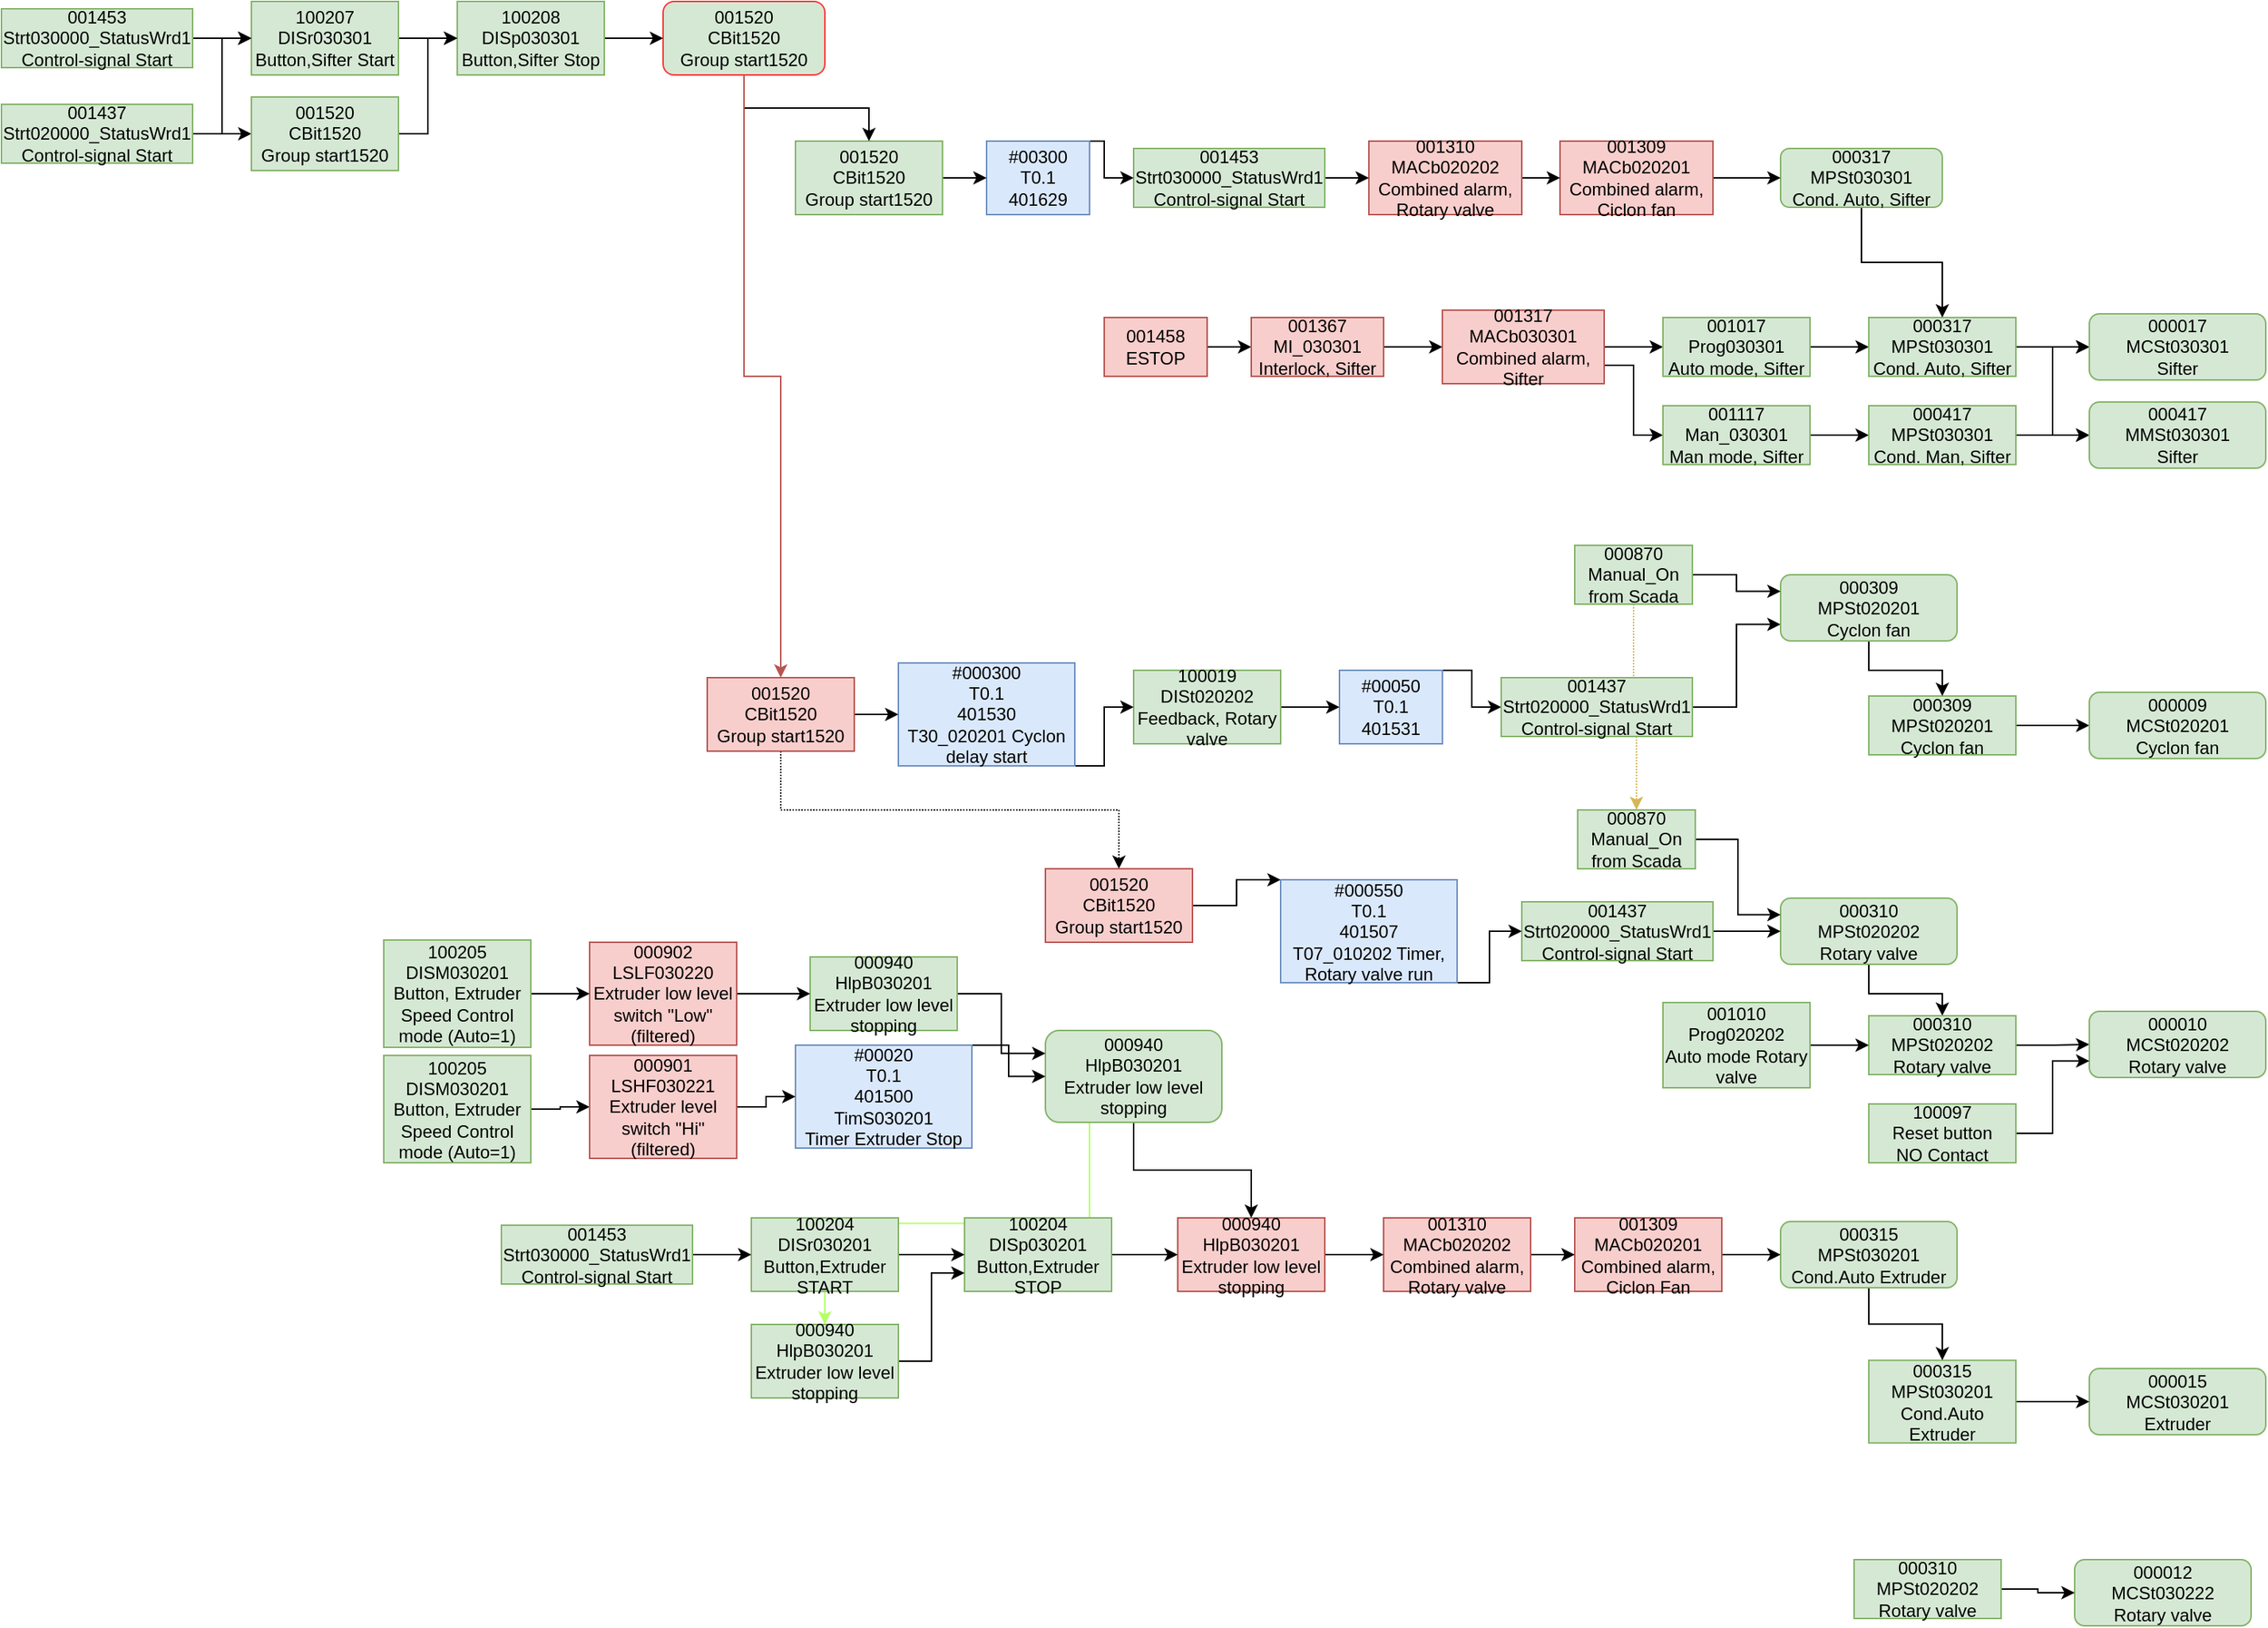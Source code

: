 <mxfile version="12.9.9" type="github">
  <diagram id="Kbkp-4-T_OLsPOK1kFyy" name="Страница 1">
    <mxGraphModel dx="1422" dy="769" grid="1" gridSize="10" guides="1" tooltips="1" connect="1" arrows="1" fold="1" page="1" pageScale="1" pageWidth="827" pageHeight="1169" math="0" shadow="0">
      <root>
        <mxCell id="0" />
        <mxCell id="1" parent="0" />
        <mxCell id="FJBymsE0dqp0S2sLHzOU-123" style="edgeStyle=orthogonalEdgeStyle;rounded=0;orthogonalLoop=1;jettySize=auto;html=1;exitX=0.25;exitY=1;exitDx=0;exitDy=0;strokeColor=#B3FF66;" edge="1" parent="1" source="FJBymsE0dqp0S2sLHzOU-106" target="FJBymsE0dqp0S2sLHzOU-99">
          <mxGeometry relative="1" as="geometry" />
        </mxCell>
        <mxCell id="FJBymsE0dqp0S2sLHzOU-3" style="edgeStyle=orthogonalEdgeStyle;rounded=0;orthogonalLoop=1;jettySize=auto;html=1;exitX=1;exitY=0.5;exitDx=0;exitDy=0;entryX=0;entryY=0.5;entryDx=0;entryDy=0;" edge="1" parent="1" source="FJBymsE0dqp0S2sLHzOU-1" target="FJBymsE0dqp0S2sLHzOU-2">
          <mxGeometry relative="1" as="geometry" />
        </mxCell>
        <mxCell id="FJBymsE0dqp0S2sLHzOU-1" value="&lt;div&gt;001458&lt;/div&gt;&lt;div&gt;ESTOP&lt;br&gt;&lt;/div&gt;" style="rounded=0;whiteSpace=wrap;html=1;fillColor=#f8cecc;strokeColor=#b85450;" vertex="1" parent="1">
          <mxGeometry x="800" y="255" width="70" height="40" as="geometry" />
        </mxCell>
        <mxCell id="FJBymsE0dqp0S2sLHzOU-5" style="edgeStyle=orthogonalEdgeStyle;rounded=0;orthogonalLoop=1;jettySize=auto;html=1;exitX=1;exitY=0.5;exitDx=0;exitDy=0;entryX=0;entryY=0.5;entryDx=0;entryDy=0;" edge="1" parent="1" source="FJBymsE0dqp0S2sLHzOU-2" target="FJBymsE0dqp0S2sLHzOU-4">
          <mxGeometry relative="1" as="geometry" />
        </mxCell>
        <mxCell id="FJBymsE0dqp0S2sLHzOU-2" value="&lt;div&gt;001367&lt;/div&gt;&lt;div&gt;MI_030301&lt;/div&gt;&lt;div&gt;Interlock, Sifter&lt;br&gt;&lt;/div&gt;" style="rounded=0;whiteSpace=wrap;html=1;fillColor=#f8cecc;strokeColor=#b85450;" vertex="1" parent="1">
          <mxGeometry x="900" y="255" width="90" height="40" as="geometry" />
        </mxCell>
        <mxCell id="FJBymsE0dqp0S2sLHzOU-7" style="edgeStyle=orthogonalEdgeStyle;rounded=0;orthogonalLoop=1;jettySize=auto;html=1;exitX=1;exitY=0.5;exitDx=0;exitDy=0;entryX=0;entryY=0.5;entryDx=0;entryDy=0;" edge="1" parent="1" source="FJBymsE0dqp0S2sLHzOU-4" target="FJBymsE0dqp0S2sLHzOU-6">
          <mxGeometry relative="1" as="geometry" />
        </mxCell>
        <mxCell id="FJBymsE0dqp0S2sLHzOU-9" style="edgeStyle=orthogonalEdgeStyle;rounded=0;orthogonalLoop=1;jettySize=auto;html=1;exitX=1;exitY=0.75;exitDx=0;exitDy=0;entryX=0;entryY=0.5;entryDx=0;entryDy=0;" edge="1" parent="1" source="FJBymsE0dqp0S2sLHzOU-4" target="FJBymsE0dqp0S2sLHzOU-8">
          <mxGeometry relative="1" as="geometry" />
        </mxCell>
        <mxCell id="FJBymsE0dqp0S2sLHzOU-4" value="&lt;div&gt;001317&lt;/div&gt;&lt;div&gt;MACb030301&lt;/div&gt;&lt;div&gt;Combined alarm, Sifter&lt;br&gt;&lt;/div&gt;" style="rounded=0;whiteSpace=wrap;html=1;fillColor=#f8cecc;strokeColor=#b85450;" vertex="1" parent="1">
          <mxGeometry x="1030" y="250" width="110" height="50" as="geometry" />
        </mxCell>
        <mxCell id="FJBymsE0dqp0S2sLHzOU-12" style="edgeStyle=orthogonalEdgeStyle;rounded=0;orthogonalLoop=1;jettySize=auto;html=1;exitX=1;exitY=0.5;exitDx=0;exitDy=0;entryX=0;entryY=0.5;entryDx=0;entryDy=0;" edge="1" parent="1" source="FJBymsE0dqp0S2sLHzOU-6" target="FJBymsE0dqp0S2sLHzOU-10">
          <mxGeometry relative="1" as="geometry" />
        </mxCell>
        <mxCell id="FJBymsE0dqp0S2sLHzOU-6" value="&lt;div&gt;001017&lt;/div&gt;&lt;div&gt;Prog030301&lt;/div&gt;&lt;div&gt;Auto mode, Sifter&lt;br&gt;&lt;/div&gt;" style="rounded=0;whiteSpace=wrap;html=1;fillColor=#d5e8d4;strokeColor=#82b366;" vertex="1" parent="1">
          <mxGeometry x="1180" y="255" width="100" height="40" as="geometry" />
        </mxCell>
        <mxCell id="FJBymsE0dqp0S2sLHzOU-13" style="edgeStyle=orthogonalEdgeStyle;rounded=0;orthogonalLoop=1;jettySize=auto;html=1;exitX=1;exitY=0.5;exitDx=0;exitDy=0;entryX=0;entryY=0.5;entryDx=0;entryDy=0;" edge="1" parent="1" source="FJBymsE0dqp0S2sLHzOU-8" target="FJBymsE0dqp0S2sLHzOU-11">
          <mxGeometry relative="1" as="geometry" />
        </mxCell>
        <mxCell id="FJBymsE0dqp0S2sLHzOU-8" value="&lt;div&gt;001117&lt;/div&gt;&lt;div&gt;Man_030301&lt;/div&gt;&lt;div&gt;Man mode, Sifter&lt;br&gt;&lt;/div&gt;" style="rounded=0;whiteSpace=wrap;html=1;fillColor=#d5e8d4;strokeColor=#82b366;" vertex="1" parent="1">
          <mxGeometry x="1180" y="315" width="100" height="40" as="geometry" />
        </mxCell>
        <mxCell id="FJBymsE0dqp0S2sLHzOU-15" style="edgeStyle=orthogonalEdgeStyle;rounded=0;orthogonalLoop=1;jettySize=auto;html=1;exitX=1;exitY=0.5;exitDx=0;exitDy=0;entryX=0;entryY=0.5;entryDx=0;entryDy=0;" edge="1" parent="1" source="FJBymsE0dqp0S2sLHzOU-10" target="FJBymsE0dqp0S2sLHzOU-14">
          <mxGeometry relative="1" as="geometry" />
        </mxCell>
        <mxCell id="FJBymsE0dqp0S2sLHzOU-19" style="edgeStyle=orthogonalEdgeStyle;rounded=0;orthogonalLoop=1;jettySize=auto;html=1;exitX=1;exitY=0.5;exitDx=0;exitDy=0;entryX=0;entryY=0.5;entryDx=0;entryDy=0;" edge="1" parent="1" source="FJBymsE0dqp0S2sLHzOU-10" target="FJBymsE0dqp0S2sLHzOU-16">
          <mxGeometry relative="1" as="geometry" />
        </mxCell>
        <mxCell id="FJBymsE0dqp0S2sLHzOU-10" value="&lt;div&gt;000317&lt;/div&gt;&lt;div&gt;MPSt030301&lt;/div&gt;&lt;div&gt;Cond. Auto, Sifter&lt;br&gt;&lt;/div&gt;" style="rounded=0;whiteSpace=wrap;html=1;fillColor=#d5e8d4;strokeColor=#82b366;" vertex="1" parent="1">
          <mxGeometry x="1320" y="255" width="100" height="40" as="geometry" />
        </mxCell>
        <mxCell id="FJBymsE0dqp0S2sLHzOU-17" style="edgeStyle=orthogonalEdgeStyle;rounded=0;orthogonalLoop=1;jettySize=auto;html=1;exitX=1;exitY=0.5;exitDx=0;exitDy=0;entryX=0;entryY=0.5;entryDx=0;entryDy=0;" edge="1" parent="1" source="FJBymsE0dqp0S2sLHzOU-11" target="FJBymsE0dqp0S2sLHzOU-16">
          <mxGeometry relative="1" as="geometry" />
        </mxCell>
        <mxCell id="FJBymsE0dqp0S2sLHzOU-18" style="edgeStyle=orthogonalEdgeStyle;rounded=0;orthogonalLoop=1;jettySize=auto;html=1;exitX=1;exitY=0.5;exitDx=0;exitDy=0;entryX=0;entryY=0.5;entryDx=0;entryDy=0;" edge="1" parent="1" source="FJBymsE0dqp0S2sLHzOU-11" target="FJBymsE0dqp0S2sLHzOU-14">
          <mxGeometry relative="1" as="geometry" />
        </mxCell>
        <mxCell id="FJBymsE0dqp0S2sLHzOU-11" value="&lt;div&gt;000417&lt;/div&gt;&lt;div&gt;MPSt030301&lt;/div&gt;&lt;div&gt;Cond. Man, Sifter&lt;br&gt;&lt;/div&gt;" style="rounded=0;whiteSpace=wrap;html=1;fillColor=#d5e8d4;strokeColor=#82b366;" vertex="1" parent="1">
          <mxGeometry x="1320" y="315" width="100" height="40" as="geometry" />
        </mxCell>
        <mxCell id="FJBymsE0dqp0S2sLHzOU-14" value="&lt;div&gt;000017&lt;/div&gt;&lt;div&gt;MCSt030301&lt;/div&gt;&lt;div&gt;Sifter&lt;/div&gt;" style="rounded=1;whiteSpace=wrap;html=1;fillColor=#d5e8d4;strokeColor=#82b366;" vertex="1" parent="1">
          <mxGeometry x="1470" y="252.5" width="120" height="45" as="geometry" />
        </mxCell>
        <mxCell id="FJBymsE0dqp0S2sLHzOU-16" value="&lt;div&gt;000417&lt;/div&gt;&lt;div&gt;MMSt030301&lt;/div&gt;&lt;div&gt;Sifter&lt;/div&gt;" style="rounded=1;whiteSpace=wrap;html=1;fillColor=#d5e8d4;strokeColor=#82b366;" vertex="1" parent="1">
          <mxGeometry x="1470" y="312.5" width="120" height="45" as="geometry" />
        </mxCell>
        <mxCell id="FJBymsE0dqp0S2sLHzOU-21" style="edgeStyle=orthogonalEdgeStyle;rounded=0;orthogonalLoop=1;jettySize=auto;html=1;exitX=0.5;exitY=1;exitDx=0;exitDy=0;entryX=0.5;entryY=0;entryDx=0;entryDy=0;" edge="1" parent="1" source="FJBymsE0dqp0S2sLHzOU-20" target="FJBymsE0dqp0S2sLHzOU-10">
          <mxGeometry relative="1" as="geometry" />
        </mxCell>
        <mxCell id="FJBymsE0dqp0S2sLHzOU-20" value="&lt;div&gt;000317&lt;/div&gt;&lt;div&gt;MPSt030301&lt;/div&gt;&lt;div&gt;Cond. Auto, Sifter&lt;br&gt;&lt;/div&gt;" style="rounded=1;whiteSpace=wrap;html=1;fillColor=#d5e8d4;strokeColor=#82b366;" vertex="1" parent="1">
          <mxGeometry x="1260" y="140" width="110" height="40" as="geometry" />
        </mxCell>
        <mxCell id="FJBymsE0dqp0S2sLHzOU-23" style="edgeStyle=orthogonalEdgeStyle;rounded=0;orthogonalLoop=1;jettySize=auto;html=1;exitX=1;exitY=0.5;exitDx=0;exitDy=0;entryX=0;entryY=0.5;entryDx=0;entryDy=0;" edge="1" parent="1" source="FJBymsE0dqp0S2sLHzOU-22" target="FJBymsE0dqp0S2sLHzOU-20">
          <mxGeometry relative="1" as="geometry" />
        </mxCell>
        <mxCell id="FJBymsE0dqp0S2sLHzOU-22" value="&lt;div&gt;001309&lt;/div&gt;&lt;div&gt;MACb020201&lt;/div&gt;Combined alarm, Ciclon fan" style="rounded=0;whiteSpace=wrap;html=1;fillColor=#f8cecc;strokeColor=#b85450;" vertex="1" parent="1">
          <mxGeometry x="1110" y="135" width="104" height="50" as="geometry" />
        </mxCell>
        <mxCell id="FJBymsE0dqp0S2sLHzOU-25" style="edgeStyle=orthogonalEdgeStyle;rounded=0;orthogonalLoop=1;jettySize=auto;html=1;exitX=1;exitY=0.5;exitDx=0;exitDy=0;entryX=0;entryY=0.5;entryDx=0;entryDy=0;" edge="1" parent="1" source="FJBymsE0dqp0S2sLHzOU-24" target="FJBymsE0dqp0S2sLHzOU-22">
          <mxGeometry relative="1" as="geometry" />
        </mxCell>
        <mxCell id="FJBymsE0dqp0S2sLHzOU-24" value="&lt;div&gt;001310&lt;/div&gt;&lt;div&gt;MACb020202&lt;/div&gt;Combined alarm, Rotary valve" style="rounded=0;whiteSpace=wrap;html=1;fillColor=#f8cecc;strokeColor=#b85450;" vertex="1" parent="1">
          <mxGeometry x="980" y="135" width="104" height="50" as="geometry" />
        </mxCell>
        <mxCell id="FJBymsE0dqp0S2sLHzOU-27" style="edgeStyle=orthogonalEdgeStyle;rounded=0;orthogonalLoop=1;jettySize=auto;html=1;exitX=1;exitY=0.5;exitDx=0;exitDy=0;entryX=0;entryY=0.5;entryDx=0;entryDy=0;" edge="1" parent="1" source="FJBymsE0dqp0S2sLHzOU-26" target="FJBymsE0dqp0S2sLHzOU-24">
          <mxGeometry relative="1" as="geometry" />
        </mxCell>
        <mxCell id="FJBymsE0dqp0S2sLHzOU-26" value="&lt;div&gt;001453&lt;/div&gt;&lt;div&gt;Strt030000_StatusWrd1&lt;/div&gt;&lt;div&gt;Control-signal Start&lt;br&gt;&lt;/div&gt;" style="rounded=0;whiteSpace=wrap;html=1;fillColor=#d5e8d4;strokeColor=#82b366;" vertex="1" parent="1">
          <mxGeometry x="820" y="140" width="130" height="40" as="geometry" />
        </mxCell>
        <mxCell id="FJBymsE0dqp0S2sLHzOU-29" style="edgeStyle=orthogonalEdgeStyle;rounded=0;orthogonalLoop=1;jettySize=auto;html=1;exitX=1;exitY=0;exitDx=0;exitDy=0;entryX=0;entryY=0.5;entryDx=0;entryDy=0;" edge="1" parent="1" source="FJBymsE0dqp0S2sLHzOU-28" target="FJBymsE0dqp0S2sLHzOU-26">
          <mxGeometry relative="1" as="geometry">
            <Array as="points">
              <mxPoint x="800" y="135" />
              <mxPoint x="800" y="160" />
            </Array>
          </mxGeometry>
        </mxCell>
        <mxCell id="FJBymsE0dqp0S2sLHzOU-28" value="&lt;div&gt;#00300&lt;/div&gt;&lt;div&gt;T0.1&lt;/div&gt;&lt;div&gt;401629&lt;br&gt;&lt;/div&gt;" style="rounded=0;whiteSpace=wrap;html=1;fillColor=#dae8fc;strokeColor=#6c8ebf;" vertex="1" parent="1">
          <mxGeometry x="720" y="135" width="70" height="50" as="geometry" />
        </mxCell>
        <mxCell id="FJBymsE0dqp0S2sLHzOU-31" style="edgeStyle=orthogonalEdgeStyle;rounded=0;orthogonalLoop=1;jettySize=auto;html=1;exitX=1;exitY=0.5;exitDx=0;exitDy=0;entryX=0;entryY=0.5;entryDx=0;entryDy=0;" edge="1" parent="1" source="FJBymsE0dqp0S2sLHzOU-30" target="FJBymsE0dqp0S2sLHzOU-28">
          <mxGeometry relative="1" as="geometry" />
        </mxCell>
        <mxCell id="FJBymsE0dqp0S2sLHzOU-30" value="&lt;div&gt;001520&lt;/div&gt;&lt;div&gt;CBit1520&lt;br&gt;&lt;/div&gt;&lt;div&gt;Group start1520&lt;br&gt;&lt;/div&gt;" style="rounded=0;whiteSpace=wrap;html=1;fillColor=#d5e8d4;strokeColor=#82b366;" vertex="1" parent="1">
          <mxGeometry x="590" y="135" width="100" height="50" as="geometry" />
        </mxCell>
        <mxCell id="FJBymsE0dqp0S2sLHzOU-33" style="edgeStyle=orthogonalEdgeStyle;rounded=0;orthogonalLoop=1;jettySize=auto;html=1;exitX=0.5;exitY=1;exitDx=0;exitDy=0;entryX=0.5;entryY=0;entryDx=0;entryDy=0;" edge="1" parent="1" source="FJBymsE0dqp0S2sLHzOU-32" target="FJBymsE0dqp0S2sLHzOU-30">
          <mxGeometry relative="1" as="geometry" />
        </mxCell>
        <mxCell id="FJBymsE0dqp0S2sLHzOU-60" style="edgeStyle=orthogonalEdgeStyle;rounded=0;orthogonalLoop=1;jettySize=auto;html=1;entryX=0.5;entryY=0;entryDx=0;entryDy=0;fillColor=#f8cecc;strokeColor=#b85450;" edge="1" parent="1" source="FJBymsE0dqp0S2sLHzOU-32" target="FJBymsE0dqp0S2sLHzOU-58">
          <mxGeometry relative="1" as="geometry" />
        </mxCell>
        <mxCell id="FJBymsE0dqp0S2sLHzOU-32" value="&lt;div&gt;001520&lt;/div&gt;&lt;div&gt;CBit1520&lt;br&gt;&lt;/div&gt;&lt;div&gt;Group start1520&lt;br&gt;&lt;/div&gt;" style="rounded=1;whiteSpace=wrap;html=1;fillColor=#d5e8d4;strokeColor=#FF3333;" vertex="1" parent="1">
          <mxGeometry x="500" y="40" width="110" height="50" as="geometry" />
        </mxCell>
        <mxCell id="FJBymsE0dqp0S2sLHzOU-35" style="edgeStyle=orthogonalEdgeStyle;rounded=0;orthogonalLoop=1;jettySize=auto;html=1;exitX=1;exitY=0.5;exitDx=0;exitDy=0;entryX=0;entryY=0.5;entryDx=0;entryDy=0;" edge="1" parent="1" source="FJBymsE0dqp0S2sLHzOU-34" target="FJBymsE0dqp0S2sLHzOU-32">
          <mxGeometry relative="1" as="geometry" />
        </mxCell>
        <mxCell id="FJBymsE0dqp0S2sLHzOU-34" value="&lt;div&gt;100208&lt;/div&gt;&lt;div&gt;DISp030301&lt;br&gt;&lt;/div&gt;&lt;div&gt;Button,Sifter Stop&lt;br&gt;&lt;/div&gt;" style="rounded=0;whiteSpace=wrap;html=1;fillColor=#d5e8d4;strokeColor=#82b366;" vertex="1" parent="1">
          <mxGeometry x="360" y="40" width="100" height="50" as="geometry" />
        </mxCell>
        <mxCell id="FJBymsE0dqp0S2sLHzOU-37" style="edgeStyle=orthogonalEdgeStyle;rounded=0;orthogonalLoop=1;jettySize=auto;html=1;exitX=1;exitY=0.5;exitDx=0;exitDy=0;entryX=0;entryY=0.5;entryDx=0;entryDy=0;" edge="1" parent="1" source="FJBymsE0dqp0S2sLHzOU-36" target="FJBymsE0dqp0S2sLHzOU-34">
          <mxGeometry relative="1" as="geometry" />
        </mxCell>
        <mxCell id="FJBymsE0dqp0S2sLHzOU-36" value="&lt;div&gt;100207&lt;/div&gt;&lt;div&gt;DISr030301&lt;br&gt;&lt;/div&gt;&lt;div&gt;Button,Sifter Start&lt;br&gt;&lt;/div&gt;" style="rounded=0;whiteSpace=wrap;html=1;fillColor=#d5e8d4;strokeColor=#82b366;" vertex="1" parent="1">
          <mxGeometry x="220" y="40" width="100" height="50" as="geometry" />
        </mxCell>
        <mxCell id="FJBymsE0dqp0S2sLHzOU-40" style="edgeStyle=orthogonalEdgeStyle;rounded=0;orthogonalLoop=1;jettySize=auto;html=1;exitX=1;exitY=0.5;exitDx=0;exitDy=0;entryX=0;entryY=0.5;entryDx=0;entryDy=0;" edge="1" parent="1" source="FJBymsE0dqp0S2sLHzOU-38" target="FJBymsE0dqp0S2sLHzOU-36">
          <mxGeometry relative="1" as="geometry" />
        </mxCell>
        <mxCell id="FJBymsE0dqp0S2sLHzOU-38" value="&lt;div&gt;001453&lt;/div&gt;&lt;div&gt;Strt030000_StatusWrd1&lt;/div&gt;&lt;div&gt;Control-signal Start&lt;br&gt;&lt;/div&gt;" style="rounded=0;whiteSpace=wrap;html=1;fillColor=#d5e8d4;strokeColor=#82b366;" vertex="1" parent="1">
          <mxGeometry x="50" y="45" width="130" height="40" as="geometry" />
        </mxCell>
        <mxCell id="FJBymsE0dqp0S2sLHzOU-41" style="edgeStyle=orthogonalEdgeStyle;rounded=0;orthogonalLoop=1;jettySize=auto;html=1;exitX=1;exitY=0.5;exitDx=0;exitDy=0;entryX=0;entryY=0.5;entryDx=0;entryDy=0;" edge="1" parent="1" source="FJBymsE0dqp0S2sLHzOU-39" target="FJBymsE0dqp0S2sLHzOU-36">
          <mxGeometry relative="1" as="geometry" />
        </mxCell>
        <mxCell id="FJBymsE0dqp0S2sLHzOU-43" style="edgeStyle=orthogonalEdgeStyle;rounded=0;orthogonalLoop=1;jettySize=auto;html=1;exitX=1;exitY=0.5;exitDx=0;exitDy=0;entryX=0;entryY=0.5;entryDx=0;entryDy=0;" edge="1" parent="1" source="FJBymsE0dqp0S2sLHzOU-39" target="FJBymsE0dqp0S2sLHzOU-42">
          <mxGeometry relative="1" as="geometry" />
        </mxCell>
        <mxCell id="FJBymsE0dqp0S2sLHzOU-39" value="&lt;div&gt;001437&lt;/div&gt;&lt;div&gt;Strt020000_StatusWrd1&lt;/div&gt;&lt;div&gt;Control-signal Start&lt;br&gt;&lt;/div&gt;" style="rounded=0;whiteSpace=wrap;html=1;fillColor=#d5e8d4;strokeColor=#82b366;" vertex="1" parent="1">
          <mxGeometry x="50" y="110" width="130" height="40" as="geometry" />
        </mxCell>
        <mxCell id="FJBymsE0dqp0S2sLHzOU-44" style="edgeStyle=orthogonalEdgeStyle;rounded=0;orthogonalLoop=1;jettySize=auto;html=1;exitX=1;exitY=0.5;exitDx=0;exitDy=0;entryX=0;entryY=0.5;entryDx=0;entryDy=0;" edge="1" parent="1" source="FJBymsE0dqp0S2sLHzOU-42" target="FJBymsE0dqp0S2sLHzOU-34">
          <mxGeometry relative="1" as="geometry" />
        </mxCell>
        <mxCell id="FJBymsE0dqp0S2sLHzOU-42" value="&lt;div&gt;001520&lt;/div&gt;&lt;div&gt;CBit1520&lt;br&gt;&lt;/div&gt;&lt;div&gt;Group start1520&lt;br&gt;&lt;/div&gt;" style="rounded=0;whiteSpace=wrap;html=1;fillColor=#d5e8d4;strokeColor=#82b366;" vertex="1" parent="1">
          <mxGeometry x="220" y="105" width="100" height="50" as="geometry" />
        </mxCell>
        <mxCell id="FJBymsE0dqp0S2sLHzOU-45" style="edgeStyle=orthogonalEdgeStyle;rounded=0;orthogonalLoop=1;jettySize=auto;html=1;exitX=1;exitY=0.5;exitDx=0;exitDy=0;entryX=0;entryY=0.5;entryDx=0;entryDy=0;" edge="1" source="FJBymsE0dqp0S2sLHzOU-46" target="FJBymsE0dqp0S2sLHzOU-47" parent="1">
          <mxGeometry relative="1" as="geometry" />
        </mxCell>
        <mxCell id="FJBymsE0dqp0S2sLHzOU-46" value="&lt;div&gt;000309&lt;/div&gt;&lt;div&gt;MPSt020201&lt;/div&gt;&lt;div&gt;Cyclon fan&lt;/div&gt;" style="rounded=0;whiteSpace=wrap;html=1;fillColor=#d5e8d4;strokeColor=#82b366;" vertex="1" parent="1">
          <mxGeometry x="1320" y="512.5" width="100" height="40" as="geometry" />
        </mxCell>
        <mxCell id="FJBymsE0dqp0S2sLHzOU-47" value="&lt;div&gt;000009&lt;/div&gt;&lt;div&gt;MCSt020201&lt;/div&gt;&lt;div&gt;Cyclon fan&lt;br&gt;&lt;/div&gt;" style="rounded=1;whiteSpace=wrap;html=1;fillColor=#d5e8d4;strokeColor=#82b366;" vertex="1" parent="1">
          <mxGeometry x="1470" y="510" width="120" height="45" as="geometry" />
        </mxCell>
        <mxCell id="FJBymsE0dqp0S2sLHzOU-51" style="edgeStyle=orthogonalEdgeStyle;rounded=0;orthogonalLoop=1;jettySize=auto;html=1;exitX=1;exitY=0.5;exitDx=0;exitDy=0;entryX=0;entryY=0.75;entryDx=0;entryDy=0;" edge="1" parent="1" source="FJBymsE0dqp0S2sLHzOU-48" target="FJBymsE0dqp0S2sLHzOU-49">
          <mxGeometry relative="1" as="geometry" />
        </mxCell>
        <mxCell id="FJBymsE0dqp0S2sLHzOU-50" style="edgeStyle=orthogonalEdgeStyle;rounded=0;orthogonalLoop=1;jettySize=auto;html=1;exitX=0.5;exitY=1;exitDx=0;exitDy=0;entryX=0.5;entryY=0;entryDx=0;entryDy=0;" edge="1" parent="1" source="FJBymsE0dqp0S2sLHzOU-49" target="FJBymsE0dqp0S2sLHzOU-46">
          <mxGeometry relative="1" as="geometry" />
        </mxCell>
        <mxCell id="FJBymsE0dqp0S2sLHzOU-49" value="&lt;div&gt;000309&lt;/div&gt;&lt;div&gt;MPSt020201&lt;/div&gt;&lt;div&gt;Cyclon fan&lt;/div&gt;" style="rounded=1;whiteSpace=wrap;html=1;fillColor=#d5e8d4;strokeColor=#82b366;" vertex="1" parent="1">
          <mxGeometry x="1260" y="430" width="120" height="45" as="geometry" />
        </mxCell>
        <mxCell id="FJBymsE0dqp0S2sLHzOU-53" style="edgeStyle=orthogonalEdgeStyle;rounded=0;orthogonalLoop=1;jettySize=auto;html=1;exitX=1;exitY=0;exitDx=0;exitDy=0;entryX=0;entryY=0.5;entryDx=0;entryDy=0;" edge="1" parent="1" source="FJBymsE0dqp0S2sLHzOU-52" target="FJBymsE0dqp0S2sLHzOU-48">
          <mxGeometry relative="1" as="geometry">
            <Array as="points">
              <mxPoint x="1050" y="495" />
              <mxPoint x="1050" y="520" />
            </Array>
          </mxGeometry>
        </mxCell>
        <mxCell id="FJBymsE0dqp0S2sLHzOU-52" value="&lt;div&gt;#00050&lt;/div&gt;&lt;div&gt;T0.1&lt;/div&gt;&lt;div&gt;401531&lt;br&gt;&lt;/div&gt;" style="rounded=0;whiteSpace=wrap;html=1;fillColor=#dae8fc;strokeColor=#6c8ebf;" vertex="1" parent="1">
          <mxGeometry x="960" y="495" width="70" height="50" as="geometry" />
        </mxCell>
        <mxCell id="FJBymsE0dqp0S2sLHzOU-55" style="edgeStyle=orthogonalEdgeStyle;rounded=0;orthogonalLoop=1;jettySize=auto;html=1;exitX=1;exitY=0.5;exitDx=0;exitDy=0;entryX=0;entryY=0.5;entryDx=0;entryDy=0;" edge="1" parent="1" source="FJBymsE0dqp0S2sLHzOU-54" target="FJBymsE0dqp0S2sLHzOU-52">
          <mxGeometry relative="1" as="geometry" />
        </mxCell>
        <mxCell id="FJBymsE0dqp0S2sLHzOU-54" value="&lt;div&gt;100019&lt;/div&gt;&lt;div&gt;DISt020202&lt;/div&gt;&lt;div&gt;Feedback, Rotary valve&lt;br&gt;&lt;/div&gt;" style="rounded=0;whiteSpace=wrap;html=1;fillColor=#d5e8d4;strokeColor=#82b366;" vertex="1" parent="1">
          <mxGeometry x="820" y="495" width="100" height="50" as="geometry" />
        </mxCell>
        <mxCell id="FJBymsE0dqp0S2sLHzOU-57" style="edgeStyle=orthogonalEdgeStyle;rounded=0;orthogonalLoop=1;jettySize=auto;html=1;exitX=1;exitY=1;exitDx=0;exitDy=0;entryX=0;entryY=0.5;entryDx=0;entryDy=0;" edge="1" parent="1" source="FJBymsE0dqp0S2sLHzOU-56" target="FJBymsE0dqp0S2sLHzOU-54">
          <mxGeometry relative="1" as="geometry">
            <Array as="points">
              <mxPoint x="800" y="560" />
              <mxPoint x="800" y="520" />
            </Array>
          </mxGeometry>
        </mxCell>
        <mxCell id="FJBymsE0dqp0S2sLHzOU-56" value="&lt;div&gt;#000300&lt;/div&gt;&lt;div&gt;T0.1&lt;/div&gt;&lt;div&gt;401530&lt;/div&gt;&lt;div&gt;T30_020201 Cyclon delay start&lt;br&gt;&lt;/div&gt;" style="rounded=0;whiteSpace=wrap;html=1;fillColor=#dae8fc;strokeColor=#6c8ebf;" vertex="1" parent="1">
          <mxGeometry x="660" y="490" width="120" height="70" as="geometry" />
        </mxCell>
        <mxCell id="FJBymsE0dqp0S2sLHzOU-59" style="edgeStyle=orthogonalEdgeStyle;rounded=0;orthogonalLoop=1;jettySize=auto;html=1;exitX=1;exitY=0.5;exitDx=0;exitDy=0;entryX=0;entryY=0.5;entryDx=0;entryDy=0;" edge="1" parent="1" source="FJBymsE0dqp0S2sLHzOU-58" target="FJBymsE0dqp0S2sLHzOU-56">
          <mxGeometry relative="1" as="geometry" />
        </mxCell>
        <mxCell id="FJBymsE0dqp0S2sLHzOU-73" style="edgeStyle=orthogonalEdgeStyle;rounded=0;orthogonalLoop=1;jettySize=auto;html=1;exitX=0.5;exitY=1;exitDx=0;exitDy=0;entryX=0.5;entryY=0;entryDx=0;entryDy=0;dashed=1;dashPattern=1 1;" edge="1" parent="1" source="FJBymsE0dqp0S2sLHzOU-58" target="FJBymsE0dqp0S2sLHzOU-64">
          <mxGeometry relative="1" as="geometry" />
        </mxCell>
        <mxCell id="FJBymsE0dqp0S2sLHzOU-58" value="&lt;div&gt;001520&lt;/div&gt;&lt;div&gt;CBit1520&lt;br&gt;&lt;/div&gt;&lt;div&gt;Group start1520&lt;br&gt;&lt;/div&gt;" style="rounded=0;whiteSpace=wrap;html=1;fillColor=#f8cecc;strokeColor=#b85450;" vertex="1" parent="1">
          <mxGeometry x="530" y="500" width="100" height="50" as="geometry" />
        </mxCell>
        <mxCell id="FJBymsE0dqp0S2sLHzOU-62" style="edgeStyle=orthogonalEdgeStyle;rounded=0;orthogonalLoop=1;jettySize=auto;html=1;exitX=1;exitY=0.5;exitDx=0;exitDy=0;entryX=0;entryY=0.25;entryDx=0;entryDy=0;" edge="1" parent="1" source="FJBymsE0dqp0S2sLHzOU-61" target="FJBymsE0dqp0S2sLHzOU-49">
          <mxGeometry relative="1" as="geometry" />
        </mxCell>
        <mxCell id="FJBymsE0dqp0S2sLHzOU-72" style="edgeStyle=orthogonalEdgeStyle;rounded=0;orthogonalLoop=1;jettySize=auto;html=1;exitX=0.5;exitY=1;exitDx=0;exitDy=0;entryX=0.5;entryY=0;entryDx=0;entryDy=0;dashed=1;dashPattern=1 1;fillColor=#fff2cc;strokeColor=#d6b656;" edge="1" parent="1" source="FJBymsE0dqp0S2sLHzOU-61" target="FJBymsE0dqp0S2sLHzOU-70">
          <mxGeometry relative="1" as="geometry" />
        </mxCell>
        <mxCell id="FJBymsE0dqp0S2sLHzOU-61" value="&lt;div&gt;000870&lt;/div&gt;&lt;div&gt;Manual_On&lt;/div&gt;&lt;div&gt;from Scada&lt;br&gt;&lt;/div&gt;" style="rounded=0;whiteSpace=wrap;html=1;fillColor=#d5e8d4;strokeColor=#82b366;" vertex="1" parent="1">
          <mxGeometry x="1120" y="410" width="80" height="40" as="geometry" />
        </mxCell>
        <mxCell id="FJBymsE0dqp0S2sLHzOU-75" style="edgeStyle=orthogonalEdgeStyle;rounded=0;orthogonalLoop=1;jettySize=auto;html=1;exitX=0.5;exitY=1;exitDx=0;exitDy=0;entryX=0.5;entryY=0;entryDx=0;entryDy=0;" edge="1" parent="1" source="FJBymsE0dqp0S2sLHzOU-63" target="FJBymsE0dqp0S2sLHzOU-74">
          <mxGeometry relative="1" as="geometry" />
        </mxCell>
        <mxCell id="FJBymsE0dqp0S2sLHzOU-63" value="&lt;div&gt;000310&lt;/div&gt;&lt;div&gt;MPSt020202&lt;/div&gt;&lt;div&gt;Rotary valve&lt;br&gt;&lt;/div&gt;" style="rounded=1;whiteSpace=wrap;html=1;fillColor=#d5e8d4;strokeColor=#82b366;" vertex="1" parent="1">
          <mxGeometry x="1260" y="650" width="120" height="45" as="geometry" />
        </mxCell>
        <mxCell id="FJBymsE0dqp0S2sLHzOU-69" style="edgeStyle=orthogonalEdgeStyle;rounded=0;orthogonalLoop=1;jettySize=auto;html=1;exitX=1;exitY=0.5;exitDx=0;exitDy=0;entryX=0;entryY=0;entryDx=0;entryDy=0;" edge="1" parent="1" source="FJBymsE0dqp0S2sLHzOU-64" target="FJBymsE0dqp0S2sLHzOU-67">
          <mxGeometry relative="1" as="geometry">
            <Array as="points">
              <mxPoint x="890" y="655" />
              <mxPoint x="890" y="638" />
            </Array>
          </mxGeometry>
        </mxCell>
        <mxCell id="FJBymsE0dqp0S2sLHzOU-64" value="&lt;div&gt;001520&lt;/div&gt;&lt;div&gt;CBit1520&lt;br&gt;&lt;/div&gt;&lt;div&gt;Group start1520&lt;br&gt;&lt;/div&gt;" style="rounded=0;whiteSpace=wrap;html=1;fillColor=#f8cecc;strokeColor=#b85450;" vertex="1" parent="1">
          <mxGeometry x="760" y="630" width="100" height="50" as="geometry" />
        </mxCell>
        <mxCell id="FJBymsE0dqp0S2sLHzOU-66" style="edgeStyle=orthogonalEdgeStyle;rounded=0;orthogonalLoop=1;jettySize=auto;html=1;exitX=1;exitY=0.5;exitDx=0;exitDy=0;entryX=0;entryY=0.5;entryDx=0;entryDy=0;" edge="1" parent="1" source="FJBymsE0dqp0S2sLHzOU-65" target="FJBymsE0dqp0S2sLHzOU-63">
          <mxGeometry relative="1" as="geometry" />
        </mxCell>
        <mxCell id="FJBymsE0dqp0S2sLHzOU-65" value="&lt;div&gt;001437&lt;/div&gt;&lt;div&gt;Strt020000_StatusWrd1&lt;/div&gt;&lt;div&gt;Control-signal Start&lt;br&gt;&lt;/div&gt;" style="rounded=0;whiteSpace=wrap;html=1;fillColor=#d5e8d4;strokeColor=#82b366;" vertex="1" parent="1">
          <mxGeometry x="1084" y="652.5" width="130" height="40" as="geometry" />
        </mxCell>
        <mxCell id="FJBymsE0dqp0S2sLHzOU-68" style="edgeStyle=orthogonalEdgeStyle;rounded=0;orthogonalLoop=1;jettySize=auto;html=1;exitX=1;exitY=1;exitDx=0;exitDy=0;entryX=0;entryY=0.5;entryDx=0;entryDy=0;" edge="1" parent="1" source="FJBymsE0dqp0S2sLHzOU-67" target="FJBymsE0dqp0S2sLHzOU-65">
          <mxGeometry relative="1" as="geometry">
            <Array as="points">
              <mxPoint x="1062" y="708" />
              <mxPoint x="1062" y="672" />
            </Array>
          </mxGeometry>
        </mxCell>
        <mxCell id="FJBymsE0dqp0S2sLHzOU-67" value="&lt;div&gt;#000550&lt;/div&gt;&lt;div&gt;T0.1&lt;/div&gt;&lt;div&gt;401507&lt;/div&gt;&lt;div&gt;T07_010202 Timer, Rotary valve run&lt;br&gt;&lt;/div&gt;" style="rounded=0;whiteSpace=wrap;html=1;fillColor=#dae8fc;strokeColor=#6c8ebf;" vertex="1" parent="1">
          <mxGeometry x="920" y="637.5" width="120" height="70" as="geometry" />
        </mxCell>
        <mxCell id="FJBymsE0dqp0S2sLHzOU-71" style="edgeStyle=orthogonalEdgeStyle;rounded=0;orthogonalLoop=1;jettySize=auto;html=1;exitX=1;exitY=0.5;exitDx=0;exitDy=0;entryX=0;entryY=0.25;entryDx=0;entryDy=0;" edge="1" parent="1" source="FJBymsE0dqp0S2sLHzOU-70" target="FJBymsE0dqp0S2sLHzOU-63">
          <mxGeometry relative="1" as="geometry" />
        </mxCell>
        <mxCell id="FJBymsE0dqp0S2sLHzOU-70" value="&lt;div&gt;000870&lt;/div&gt;&lt;div&gt;Manual_On&lt;/div&gt;&lt;div&gt;from Scada&lt;br&gt;&lt;/div&gt;" style="rounded=0;whiteSpace=wrap;html=1;fillColor=#d5e8d4;strokeColor=#82b366;" vertex="1" parent="1">
          <mxGeometry x="1122" y="590" width="80" height="40" as="geometry" />
        </mxCell>
        <mxCell id="FJBymsE0dqp0S2sLHzOU-48" value="&lt;div&gt;001437&lt;/div&gt;&lt;div&gt;Strt020000_StatusWrd1&lt;/div&gt;&lt;div&gt;Control-signal Start&lt;br&gt;&lt;/div&gt;" style="rounded=0;whiteSpace=wrap;html=1;fillColor=#d5e8d4;strokeColor=#82b366;" vertex="1" parent="1">
          <mxGeometry x="1070" y="500" width="130" height="40" as="geometry" />
        </mxCell>
        <mxCell id="FJBymsE0dqp0S2sLHzOU-78" style="edgeStyle=orthogonalEdgeStyle;rounded=0;orthogonalLoop=1;jettySize=auto;html=1;exitX=1;exitY=0.5;exitDx=0;exitDy=0;entryX=0;entryY=0.5;entryDx=0;entryDy=0;" edge="1" parent="1" source="FJBymsE0dqp0S2sLHzOU-74" target="FJBymsE0dqp0S2sLHzOU-77">
          <mxGeometry relative="1" as="geometry" />
        </mxCell>
        <mxCell id="FJBymsE0dqp0S2sLHzOU-74" value="&lt;div&gt;000310&lt;/div&gt;&lt;div&gt;MPSt020202&lt;/div&gt;&lt;div&gt;Rotary valve&lt;br&gt;&lt;/div&gt;" style="rounded=0;whiteSpace=wrap;html=1;fillColor=#d5e8d4;strokeColor=#82b366;" vertex="1" parent="1">
          <mxGeometry x="1320" y="730" width="100" height="40" as="geometry" />
        </mxCell>
        <mxCell id="FJBymsE0dqp0S2sLHzOU-77" value="&lt;div&gt;000010&lt;/div&gt;&lt;div&gt;MCSt020202&lt;/div&gt;&lt;div&gt;Rotary valve&lt;br&gt;&lt;/div&gt;" style="rounded=1;whiteSpace=wrap;html=1;fillColor=#d5e8d4;strokeColor=#82b366;" vertex="1" parent="1">
          <mxGeometry x="1470" y="727" width="120" height="45" as="geometry" />
        </mxCell>
        <mxCell id="FJBymsE0dqp0S2sLHzOU-80" style="edgeStyle=orthogonalEdgeStyle;rounded=0;orthogonalLoop=1;jettySize=auto;html=1;exitX=1;exitY=0.5;exitDx=0;exitDy=0;entryX=0;entryY=0.75;entryDx=0;entryDy=0;" edge="1" parent="1" source="FJBymsE0dqp0S2sLHzOU-79" target="FJBymsE0dqp0S2sLHzOU-77">
          <mxGeometry relative="1" as="geometry" />
        </mxCell>
        <mxCell id="FJBymsE0dqp0S2sLHzOU-79" value="&lt;div&gt;100097&lt;/div&gt;&lt;div&gt;Reset button&lt;/div&gt;&lt;div&gt;NO Contact&lt;br&gt;&lt;/div&gt;" style="rounded=0;whiteSpace=wrap;html=1;fillColor=#d5e8d4;strokeColor=#82b366;" vertex="1" parent="1">
          <mxGeometry x="1320" y="790" width="100" height="40" as="geometry" />
        </mxCell>
        <mxCell id="FJBymsE0dqp0S2sLHzOU-82" style="edgeStyle=orthogonalEdgeStyle;rounded=0;orthogonalLoop=1;jettySize=auto;html=1;exitX=1;exitY=0.5;exitDx=0;exitDy=0;entryX=0;entryY=0.5;entryDx=0;entryDy=0;" edge="1" parent="1" source="FJBymsE0dqp0S2sLHzOU-81" target="FJBymsE0dqp0S2sLHzOU-74">
          <mxGeometry relative="1" as="geometry" />
        </mxCell>
        <mxCell id="FJBymsE0dqp0S2sLHzOU-81" value="&lt;div&gt;001010&lt;/div&gt;&lt;div&gt;Prog020202&lt;/div&gt;&lt;div&gt;Auto mode Rotary valve&lt;br&gt;&lt;/div&gt;" style="rounded=0;whiteSpace=wrap;html=1;fillColor=#d5e8d4;strokeColor=#82b366;" vertex="1" parent="1">
          <mxGeometry x="1180" y="721" width="100" height="58" as="geometry" />
        </mxCell>
        <mxCell id="FJBymsE0dqp0S2sLHzOU-83" value="&lt;div&gt;000012&lt;/div&gt;&lt;div&gt;MCSt030222&lt;/div&gt;&lt;div&gt;Rotary valve&lt;br&gt;&lt;/div&gt;" style="rounded=1;whiteSpace=wrap;html=1;fillColor=#d5e8d4;strokeColor=#82b366;" vertex="1" parent="1">
          <mxGeometry x="1460" y="1100" width="120" height="45" as="geometry" />
        </mxCell>
        <mxCell id="FJBymsE0dqp0S2sLHzOU-85" style="edgeStyle=orthogonalEdgeStyle;rounded=0;orthogonalLoop=1;jettySize=auto;html=1;exitX=1;exitY=0.5;exitDx=0;exitDy=0;entryX=0;entryY=0.5;entryDx=0;entryDy=0;" edge="1" parent="1" source="FJBymsE0dqp0S2sLHzOU-84" target="FJBymsE0dqp0S2sLHzOU-83">
          <mxGeometry relative="1" as="geometry" />
        </mxCell>
        <mxCell id="FJBymsE0dqp0S2sLHzOU-84" value="&lt;div&gt;000310&lt;/div&gt;&lt;div&gt;MPSt020202&lt;/div&gt;&lt;div&gt;Rotary valve&lt;br&gt;&lt;/div&gt;" style="rounded=0;whiteSpace=wrap;html=1;fillColor=#d5e8d4;strokeColor=#82b366;" vertex="1" parent="1">
          <mxGeometry x="1310" y="1100" width="100" height="40" as="geometry" />
        </mxCell>
        <mxCell id="FJBymsE0dqp0S2sLHzOU-86" value="&lt;div&gt;000015&lt;/div&gt;&lt;div&gt;MCSt030201&lt;/div&gt;&lt;div&gt;Extruder&lt;br&gt;&lt;/div&gt;" style="rounded=1;whiteSpace=wrap;html=1;fillColor=#d5e8d4;strokeColor=#82b366;" vertex="1" parent="1">
          <mxGeometry x="1470" y="970" width="120" height="45" as="geometry" />
        </mxCell>
        <mxCell id="FJBymsE0dqp0S2sLHzOU-88" style="edgeStyle=orthogonalEdgeStyle;rounded=0;orthogonalLoop=1;jettySize=auto;html=1;exitX=1;exitY=0.5;exitDx=0;exitDy=0;entryX=0;entryY=0.5;entryDx=0;entryDy=0;" edge="1" parent="1" source="FJBymsE0dqp0S2sLHzOU-87" target="FJBymsE0dqp0S2sLHzOU-86">
          <mxGeometry relative="1" as="geometry" />
        </mxCell>
        <mxCell id="FJBymsE0dqp0S2sLHzOU-87" value="&lt;div&gt;000315&lt;/div&gt;&lt;div&gt;MPSt030201&lt;/div&gt;&lt;div&gt;Cond.Auto &lt;br&gt;&lt;/div&gt;&lt;div&gt;Extruder&lt;br&gt;&lt;/div&gt;" style="rounded=0;whiteSpace=wrap;html=1;fillColor=#d5e8d4;strokeColor=#82b366;" vertex="1" parent="1">
          <mxGeometry x="1320" y="964.38" width="100" height="56.25" as="geometry" />
        </mxCell>
        <mxCell id="FJBymsE0dqp0S2sLHzOU-90" style="edgeStyle=orthogonalEdgeStyle;rounded=0;orthogonalLoop=1;jettySize=auto;html=1;exitX=0.5;exitY=1;exitDx=0;exitDy=0;entryX=0.5;entryY=0;entryDx=0;entryDy=0;" edge="1" parent="1" source="FJBymsE0dqp0S2sLHzOU-89" target="FJBymsE0dqp0S2sLHzOU-87">
          <mxGeometry relative="1" as="geometry" />
        </mxCell>
        <mxCell id="FJBymsE0dqp0S2sLHzOU-89" value="&lt;div&gt;000315&lt;/div&gt;&lt;div&gt;MPSt030201&lt;/div&gt;&lt;div&gt;Cond.Auto Extruder&lt;br&gt;&lt;/div&gt;" style="rounded=1;whiteSpace=wrap;html=1;fillColor=#d5e8d4;strokeColor=#82b366;" vertex="1" parent="1">
          <mxGeometry x="1260" y="870" width="120" height="45" as="geometry" />
        </mxCell>
        <mxCell id="FJBymsE0dqp0S2sLHzOU-92" style="edgeStyle=orthogonalEdgeStyle;rounded=0;orthogonalLoop=1;jettySize=auto;html=1;exitX=1;exitY=0.5;exitDx=0;exitDy=0;entryX=0;entryY=0.5;entryDx=0;entryDy=0;" edge="1" parent="1" source="FJBymsE0dqp0S2sLHzOU-91" target="FJBymsE0dqp0S2sLHzOU-89">
          <mxGeometry relative="1" as="geometry" />
        </mxCell>
        <mxCell id="FJBymsE0dqp0S2sLHzOU-91" value="&lt;div&gt;001309&lt;/div&gt;&lt;div&gt;MACb020201&lt;/div&gt;&lt;div&gt;Combined alarm, Ciclon Fan&lt;br&gt;&lt;/div&gt;" style="rounded=0;whiteSpace=wrap;html=1;fillColor=#f8cecc;strokeColor=#b85450;" vertex="1" parent="1">
          <mxGeometry x="1120" y="867.5" width="100" height="50" as="geometry" />
        </mxCell>
        <mxCell id="FJBymsE0dqp0S2sLHzOU-94" style="edgeStyle=orthogonalEdgeStyle;rounded=0;orthogonalLoop=1;jettySize=auto;html=1;exitX=1;exitY=0.5;exitDx=0;exitDy=0;entryX=0;entryY=0.5;entryDx=0;entryDy=0;" edge="1" parent="1" source="FJBymsE0dqp0S2sLHzOU-93" target="FJBymsE0dqp0S2sLHzOU-91">
          <mxGeometry relative="1" as="geometry" />
        </mxCell>
        <mxCell id="FJBymsE0dqp0S2sLHzOU-93" value="&lt;div&gt;001310&lt;/div&gt;&lt;div&gt;MACb020202&lt;/div&gt;&lt;div&gt;Combined alarm, Rotary valve&lt;br&gt;&lt;/div&gt;" style="rounded=0;whiteSpace=wrap;html=1;fillColor=#f8cecc;strokeColor=#b85450;" vertex="1" parent="1">
          <mxGeometry x="990" y="867.5" width="100" height="50" as="geometry" />
        </mxCell>
        <mxCell id="FJBymsE0dqp0S2sLHzOU-96" style="edgeStyle=orthogonalEdgeStyle;rounded=0;orthogonalLoop=1;jettySize=auto;html=1;exitX=1;exitY=0.5;exitDx=0;exitDy=0;entryX=0;entryY=0.5;entryDx=0;entryDy=0;" edge="1" parent="1" source="FJBymsE0dqp0S2sLHzOU-95" target="FJBymsE0dqp0S2sLHzOU-93">
          <mxGeometry relative="1" as="geometry" />
        </mxCell>
        <mxCell id="FJBymsE0dqp0S2sLHzOU-95" value="&lt;div&gt;000940&lt;/div&gt;&lt;div&gt;HlpB030201&lt;/div&gt;&lt;div&gt;Extruder low level stopping&lt;br&gt;&lt;/div&gt;" style="rounded=0;whiteSpace=wrap;html=1;fillColor=#f8cecc;strokeColor=#b85450;" vertex="1" parent="1">
          <mxGeometry x="850" y="867.5" width="100" height="50" as="geometry" />
        </mxCell>
        <mxCell id="FJBymsE0dqp0S2sLHzOU-98" style="edgeStyle=orthogonalEdgeStyle;rounded=0;orthogonalLoop=1;jettySize=auto;html=1;exitX=1;exitY=0.5;exitDx=0;exitDy=0;entryX=0;entryY=0.5;entryDx=0;entryDy=0;" edge="1" parent="1" source="FJBymsE0dqp0S2sLHzOU-97" target="FJBymsE0dqp0S2sLHzOU-95">
          <mxGeometry relative="1" as="geometry" />
        </mxCell>
        <mxCell id="FJBymsE0dqp0S2sLHzOU-97" value="&lt;div&gt;100204&lt;/div&gt;&lt;div&gt;DISp030201&lt;/div&gt;&lt;div&gt;Button,Extruder STOP&lt;br&gt;&lt;/div&gt;" style="rounded=0;whiteSpace=wrap;html=1;fillColor=#d5e8d4;strokeColor=#82b366;" vertex="1" parent="1">
          <mxGeometry x="705" y="867.5" width="100" height="50" as="geometry" />
        </mxCell>
        <mxCell id="FJBymsE0dqp0S2sLHzOU-100" style="edgeStyle=orthogonalEdgeStyle;rounded=0;orthogonalLoop=1;jettySize=auto;html=1;exitX=1;exitY=0.5;exitDx=0;exitDy=0;entryX=0;entryY=0.75;entryDx=0;entryDy=0;" edge="1" parent="1" source="FJBymsE0dqp0S2sLHzOU-99" target="FJBymsE0dqp0S2sLHzOU-97">
          <mxGeometry relative="1" as="geometry" />
        </mxCell>
        <mxCell id="FJBymsE0dqp0S2sLHzOU-99" value="&lt;div&gt;000940&lt;/div&gt;&lt;div&gt;HlpB030201&lt;/div&gt;&lt;div&gt;Extruder low level stopping&lt;br&gt;&lt;/div&gt;" style="rounded=0;whiteSpace=wrap;html=1;fillColor=#d5e8d4;strokeColor=#82b366;" vertex="1" parent="1">
          <mxGeometry x="560" y="940" width="100" height="50" as="geometry" />
        </mxCell>
        <mxCell id="FJBymsE0dqp0S2sLHzOU-102" style="edgeStyle=orthogonalEdgeStyle;rounded=0;orthogonalLoop=1;jettySize=auto;html=1;exitX=1;exitY=0.5;exitDx=0;exitDy=0;entryX=0;entryY=0.5;entryDx=0;entryDy=0;" edge="1" parent="1" source="FJBymsE0dqp0S2sLHzOU-101" target="FJBymsE0dqp0S2sLHzOU-97">
          <mxGeometry relative="1" as="geometry" />
        </mxCell>
        <mxCell id="FJBymsE0dqp0S2sLHzOU-101" value="&lt;div&gt;100204&lt;/div&gt;&lt;div&gt;DISr030201&lt;/div&gt;&lt;div&gt;Button,Extruder START&lt;br&gt;&lt;/div&gt;" style="rounded=0;whiteSpace=wrap;html=1;fillColor=#d5e8d4;strokeColor=#82b366;" vertex="1" parent="1">
          <mxGeometry x="560" y="867.5" width="100" height="50" as="geometry" />
        </mxCell>
        <mxCell id="FJBymsE0dqp0S2sLHzOU-105" style="edgeStyle=orthogonalEdgeStyle;rounded=0;orthogonalLoop=1;jettySize=auto;html=1;exitX=1;exitY=0.5;exitDx=0;exitDy=0;entryX=0;entryY=0.5;entryDx=0;entryDy=0;" edge="1" parent="1" source="FJBymsE0dqp0S2sLHzOU-104" target="FJBymsE0dqp0S2sLHzOU-101">
          <mxGeometry relative="1" as="geometry" />
        </mxCell>
        <mxCell id="FJBymsE0dqp0S2sLHzOU-104" value="&lt;div&gt;001453&lt;/div&gt;&lt;div&gt;Strt030000_StatusWrd1&lt;/div&gt;&lt;div&gt;Control-signal Start&lt;br&gt;&lt;/div&gt;" style="rounded=0;whiteSpace=wrap;html=1;fillColor=#d5e8d4;strokeColor=#82b366;" vertex="1" parent="1">
          <mxGeometry x="390" y="872.5" width="130" height="40" as="geometry" />
        </mxCell>
        <mxCell id="FJBymsE0dqp0S2sLHzOU-107" style="edgeStyle=orthogonalEdgeStyle;rounded=0;orthogonalLoop=1;jettySize=auto;html=1;exitX=0.5;exitY=1;exitDx=0;exitDy=0;" edge="1" parent="1" source="FJBymsE0dqp0S2sLHzOU-106" target="FJBymsE0dqp0S2sLHzOU-95">
          <mxGeometry relative="1" as="geometry" />
        </mxCell>
        <mxCell id="FJBymsE0dqp0S2sLHzOU-106" value="&lt;div&gt;000940&lt;/div&gt;&lt;div&gt;HlpB030201&lt;/div&gt;&lt;div&gt;Extruder low level stopping&lt;br&gt;&lt;/div&gt;" style="rounded=1;whiteSpace=wrap;html=1;fillColor=#d5e8d4;strokeColor=#82b366;" vertex="1" parent="1">
          <mxGeometry x="760" y="740" width="120" height="62.5" as="geometry" />
        </mxCell>
        <mxCell id="FJBymsE0dqp0S2sLHzOU-109" style="edgeStyle=orthogonalEdgeStyle;rounded=0;orthogonalLoop=1;jettySize=auto;html=1;exitX=1;exitY=0;exitDx=0;exitDy=0;entryX=0;entryY=0.5;entryDx=0;entryDy=0;" edge="1" parent="1" source="FJBymsE0dqp0S2sLHzOU-108" target="FJBymsE0dqp0S2sLHzOU-106">
          <mxGeometry relative="1" as="geometry">
            <Array as="points">
              <mxPoint x="735" y="750" />
              <mxPoint x="735" y="771" />
            </Array>
          </mxGeometry>
        </mxCell>
        <mxCell id="FJBymsE0dqp0S2sLHzOU-108" value="&lt;div&gt;#00020&lt;/div&gt;&lt;div&gt;T0.1&lt;/div&gt;&lt;div&gt;401500&lt;/div&gt;&lt;div&gt;TimS030201&lt;/div&gt;&lt;div&gt;Timer Extruder Stop&lt;br&gt;&lt;/div&gt;" style="rounded=0;whiteSpace=wrap;html=1;fillColor=#dae8fc;strokeColor=#6c8ebf;" vertex="1" parent="1">
          <mxGeometry x="590" y="750" width="120" height="70" as="geometry" />
        </mxCell>
        <mxCell id="FJBymsE0dqp0S2sLHzOU-112" style="edgeStyle=orthogonalEdgeStyle;rounded=0;orthogonalLoop=1;jettySize=auto;html=1;exitX=1;exitY=0.5;exitDx=0;exitDy=0;entryX=0;entryY=0.25;entryDx=0;entryDy=0;" edge="1" parent="1" source="FJBymsE0dqp0S2sLHzOU-111" target="FJBymsE0dqp0S2sLHzOU-106">
          <mxGeometry relative="1" as="geometry" />
        </mxCell>
        <mxCell id="FJBymsE0dqp0S2sLHzOU-111" value="&lt;div&gt;000940&lt;/div&gt;&lt;div&gt;HlpB030201&lt;/div&gt;&lt;div&gt;Extruder low level stopping&lt;br&gt;&lt;/div&gt;" style="rounded=0;whiteSpace=wrap;html=1;fillColor=#d5e8d4;strokeColor=#82b366;" vertex="1" parent="1">
          <mxGeometry x="600" y="690" width="100" height="50" as="geometry" />
        </mxCell>
        <mxCell id="FJBymsE0dqp0S2sLHzOU-116" style="edgeStyle=orthogonalEdgeStyle;rounded=0;orthogonalLoop=1;jettySize=auto;html=1;exitX=1;exitY=0.5;exitDx=0;exitDy=0;entryX=0;entryY=0.5;entryDx=0;entryDy=0;" edge="1" parent="1" source="FJBymsE0dqp0S2sLHzOU-113" target="FJBymsE0dqp0S2sLHzOU-111">
          <mxGeometry relative="1" as="geometry" />
        </mxCell>
        <mxCell id="FJBymsE0dqp0S2sLHzOU-113" value="&lt;div&gt;000902&lt;/div&gt;&lt;div&gt;LSLF030220&lt;/div&gt;&lt;div&gt;Extruder low level switch &quot;Low&quot; (filtered)&lt;br&gt;&lt;/div&gt;" style="rounded=0;whiteSpace=wrap;html=1;fillColor=#f8cecc;strokeColor=#b85450;" vertex="1" parent="1">
          <mxGeometry x="450" y="680" width="100" height="70" as="geometry" />
        </mxCell>
        <mxCell id="FJBymsE0dqp0S2sLHzOU-118" style="edgeStyle=orthogonalEdgeStyle;rounded=0;orthogonalLoop=1;jettySize=auto;html=1;exitX=1;exitY=0.5;exitDx=0;exitDy=0;entryX=0;entryY=0.5;entryDx=0;entryDy=0;" edge="1" parent="1" source="FJBymsE0dqp0S2sLHzOU-117" target="FJBymsE0dqp0S2sLHzOU-113">
          <mxGeometry relative="1" as="geometry" />
        </mxCell>
        <mxCell id="FJBymsE0dqp0S2sLHzOU-117" value="&lt;div&gt;100205&lt;/div&gt;&lt;div&gt;DISM030201&lt;/div&gt;&lt;div&gt;Button, Extruder Speed Control mode (Auto=1)&lt;br&gt;&lt;/div&gt;" style="rounded=0;whiteSpace=wrap;html=1;fillColor=#d5e8d4;strokeColor=#82b366;" vertex="1" parent="1">
          <mxGeometry x="310" y="678.5" width="100" height="73" as="geometry" />
        </mxCell>
        <mxCell id="FJBymsE0dqp0S2sLHzOU-121" style="edgeStyle=orthogonalEdgeStyle;rounded=0;orthogonalLoop=1;jettySize=auto;html=1;exitX=1;exitY=0.5;exitDx=0;exitDy=0;entryX=0;entryY=0.5;entryDx=0;entryDy=0;" edge="1" parent="1" source="FJBymsE0dqp0S2sLHzOU-119" target="FJBymsE0dqp0S2sLHzOU-120">
          <mxGeometry relative="1" as="geometry" />
        </mxCell>
        <mxCell id="FJBymsE0dqp0S2sLHzOU-119" value="&lt;div&gt;100205&lt;/div&gt;&lt;div&gt;DISM030201&lt;/div&gt;&lt;div&gt;Button, Extruder Speed Control mode (Auto=1)&lt;br&gt;&lt;/div&gt;" style="rounded=0;whiteSpace=wrap;html=1;fillColor=#d5e8d4;strokeColor=#82b366;" vertex="1" parent="1">
          <mxGeometry x="310" y="757" width="100" height="73" as="geometry" />
        </mxCell>
        <mxCell id="FJBymsE0dqp0S2sLHzOU-122" style="edgeStyle=orthogonalEdgeStyle;rounded=0;orthogonalLoop=1;jettySize=auto;html=1;exitX=1;exitY=0.5;exitDx=0;exitDy=0;entryX=0;entryY=0.5;entryDx=0;entryDy=0;" edge="1" parent="1" source="FJBymsE0dqp0S2sLHzOU-120" target="FJBymsE0dqp0S2sLHzOU-108">
          <mxGeometry relative="1" as="geometry" />
        </mxCell>
        <mxCell id="FJBymsE0dqp0S2sLHzOU-120" value="&lt;div&gt;000901&lt;/div&gt;&lt;div&gt;LSHF030221&lt;/div&gt;&lt;div&gt;Extruder level switch &quot;Hi&quot; (filtered)&lt;br&gt;&lt;/div&gt;" style="rounded=0;whiteSpace=wrap;html=1;fillColor=#f8cecc;strokeColor=#b85450;" vertex="1" parent="1">
          <mxGeometry x="450" y="757" width="100" height="70" as="geometry" />
        </mxCell>
      </root>
    </mxGraphModel>
  </diagram>
</mxfile>
